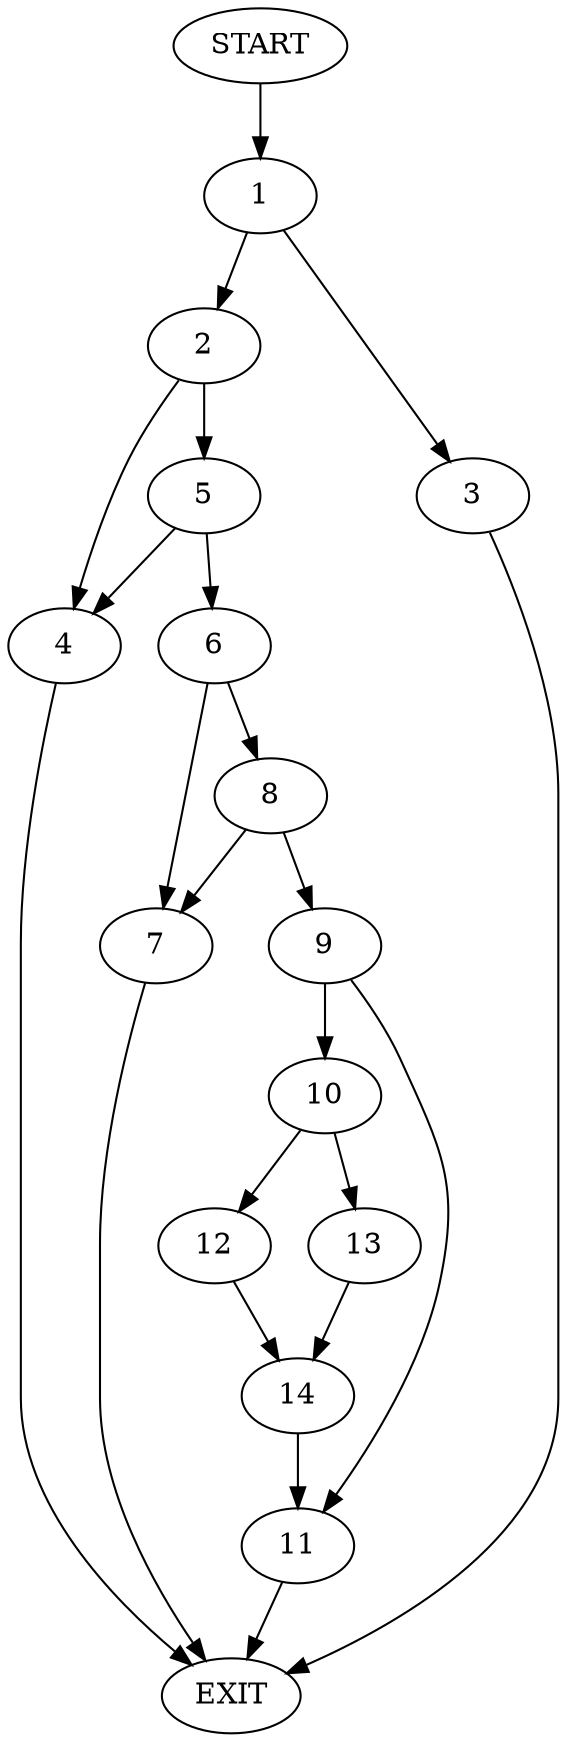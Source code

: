 digraph {
0 [label="START"]
15 [label="EXIT"]
0 -> 1
1 -> 2
1 -> 3
2 -> 4
2 -> 5
3 -> 15
5 -> 4
5 -> 6
4 -> 15
6 -> 7
6 -> 8
7 -> 15
8 -> 7
8 -> 9
9 -> 10
9 -> 11
10 -> 12
10 -> 13
11 -> 15
12 -> 14
13 -> 14
14 -> 11
}
